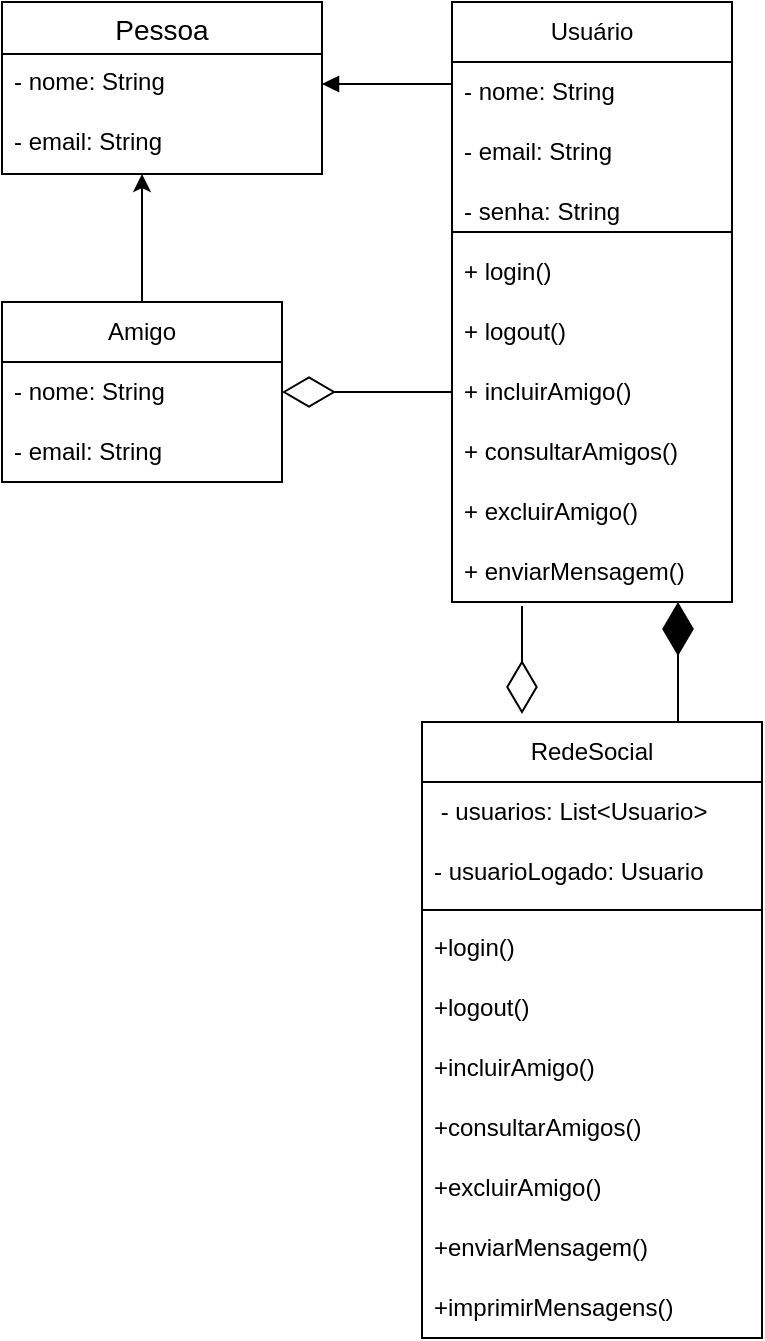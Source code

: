 <mxfile version="21.4.0" type="device">
  <diagram name="Página-1" id="hvqy58FeVaDaK_CAs4mx">
    <mxGraphModel dx="1434" dy="796" grid="1" gridSize="10" guides="1" tooltips="1" connect="1" arrows="1" fold="1" page="1" pageScale="1" pageWidth="827" pageHeight="1169" math="0" shadow="0">
      <root>
        <mxCell id="0" />
        <mxCell id="1" parent="0" />
        <mxCell id="HKCrg80I393DkWLDX_sg-2" value="Usuário" style="swimlane;fontStyle=0;childLayout=stackLayout;horizontal=1;startSize=30;horizontalStack=0;resizeParent=1;resizeParentMax=0;resizeLast=0;collapsible=1;marginBottom=0;whiteSpace=wrap;html=1;" parent="1" vertex="1">
          <mxGeometry x="325" y="40" width="140" height="300" as="geometry" />
        </mxCell>
        <mxCell id="HKCrg80I393DkWLDX_sg-4" value="- nome: String" style="text;strokeColor=none;fillColor=none;align=left;verticalAlign=middle;spacingLeft=4;spacingRight=4;overflow=hidden;points=[[0,0.5],[1,0.5]];portConstraint=eastwest;rotatable=0;whiteSpace=wrap;html=1;" parent="HKCrg80I393DkWLDX_sg-2" vertex="1">
          <mxGeometry y="30" width="140" height="30" as="geometry" />
        </mxCell>
        <mxCell id="HKCrg80I393DkWLDX_sg-3" value="- email: String" style="text;strokeColor=none;fillColor=none;align=left;verticalAlign=middle;spacingLeft=4;spacingRight=4;overflow=hidden;points=[[0,0.5],[1,0.5]];portConstraint=eastwest;rotatable=0;whiteSpace=wrap;html=1;" parent="HKCrg80I393DkWLDX_sg-2" vertex="1">
          <mxGeometry y="60" width="140" height="30" as="geometry" />
        </mxCell>
        <mxCell id="HKCrg80I393DkWLDX_sg-5" value="- senha: String" style="text;strokeColor=none;fillColor=none;align=left;verticalAlign=middle;spacingLeft=4;spacingRight=4;overflow=hidden;points=[[0,0.5],[1,0.5]];portConstraint=eastwest;rotatable=0;whiteSpace=wrap;html=1;" parent="HKCrg80I393DkWLDX_sg-2" vertex="1">
          <mxGeometry y="90" width="140" height="30" as="geometry" />
        </mxCell>
        <mxCell id="0C8IoPayfzaipQbBHL8u-4" value="" style="endArrow=none;html=1;rounded=0;entryX=0;entryY=0.833;entryDx=0;entryDy=0;entryPerimeter=0;exitX=1;exitY=0.833;exitDx=0;exitDy=0;exitPerimeter=0;" edge="1" parent="HKCrg80I393DkWLDX_sg-2" source="HKCrg80I393DkWLDX_sg-5" target="HKCrg80I393DkWLDX_sg-5">
          <mxGeometry width="50" height="50" relative="1" as="geometry">
            <mxPoint x="20" y="140" as="sourcePoint" />
            <mxPoint x="80" y="100" as="targetPoint" />
          </mxGeometry>
        </mxCell>
        <mxCell id="0C8IoPayfzaipQbBHL8u-1" value="+ login() " style="text;strokeColor=none;fillColor=none;align=left;verticalAlign=middle;spacingLeft=4;spacingRight=4;overflow=hidden;points=[[0,0.5],[1,0.5]];portConstraint=eastwest;rotatable=0;whiteSpace=wrap;html=1;" vertex="1" parent="HKCrg80I393DkWLDX_sg-2">
          <mxGeometry y="120" width="140" height="30" as="geometry" />
        </mxCell>
        <mxCell id="0C8IoPayfzaipQbBHL8u-2" value="+ logout()  " style="text;strokeColor=none;fillColor=none;align=left;verticalAlign=middle;spacingLeft=4;spacingRight=4;overflow=hidden;points=[[0,0.5],[1,0.5]];portConstraint=eastwest;rotatable=0;whiteSpace=wrap;html=1;" vertex="1" parent="HKCrg80I393DkWLDX_sg-2">
          <mxGeometry y="150" width="140" height="30" as="geometry" />
        </mxCell>
        <mxCell id="0C8IoPayfzaipQbBHL8u-3" value="+ incluirAmigo()" style="text;strokeColor=none;fillColor=none;align=left;verticalAlign=middle;spacingLeft=4;spacingRight=4;overflow=hidden;points=[[0,0.5],[1,0.5]];portConstraint=eastwest;rotatable=0;whiteSpace=wrap;html=1;" vertex="1" parent="HKCrg80I393DkWLDX_sg-2">
          <mxGeometry y="180" width="140" height="30" as="geometry" />
        </mxCell>
        <mxCell id="0C8IoPayfzaipQbBHL8u-12" value="+ consultarAmigos()" style="text;strokeColor=none;fillColor=none;align=left;verticalAlign=middle;spacingLeft=4;spacingRight=4;overflow=hidden;points=[[0,0.5],[1,0.5]];portConstraint=eastwest;rotatable=0;whiteSpace=wrap;html=1;" vertex="1" parent="HKCrg80I393DkWLDX_sg-2">
          <mxGeometry y="210" width="140" height="30" as="geometry" />
        </mxCell>
        <mxCell id="0C8IoPayfzaipQbBHL8u-11" value="+ excluirAmigo() " style="text;strokeColor=none;fillColor=none;align=left;verticalAlign=middle;spacingLeft=4;spacingRight=4;overflow=hidden;points=[[0,0.5],[1,0.5]];portConstraint=eastwest;rotatable=0;whiteSpace=wrap;html=1;" vertex="1" parent="HKCrg80I393DkWLDX_sg-2">
          <mxGeometry y="240" width="140" height="30" as="geometry" />
        </mxCell>
        <mxCell id="0C8IoPayfzaipQbBHL8u-10" value="+ enviarMensagem()" style="text;strokeColor=none;fillColor=none;align=left;verticalAlign=middle;spacingLeft=4;spacingRight=4;overflow=hidden;points=[[0,0.5],[1,0.5]];portConstraint=eastwest;rotatable=0;whiteSpace=wrap;html=1;" vertex="1" parent="HKCrg80I393DkWLDX_sg-2">
          <mxGeometry y="270" width="140" height="30" as="geometry" />
        </mxCell>
        <mxCell id="0C8IoPayfzaipQbBHL8u-47" style="edgeStyle=orthogonalEdgeStyle;rounded=0;orthogonalLoop=1;jettySize=auto;html=1;exitX=0.5;exitY=0;exitDx=0;exitDy=0;" edge="1" parent="1" source="0C8IoPayfzaipQbBHL8u-13" target="0C8IoPayfzaipQbBHL8u-38">
          <mxGeometry relative="1" as="geometry">
            <Array as="points">
              <mxPoint x="170" y="150" />
              <mxPoint x="170" y="150" />
            </Array>
          </mxGeometry>
        </mxCell>
        <mxCell id="0C8IoPayfzaipQbBHL8u-13" value="Amigo" style="swimlane;fontStyle=0;childLayout=stackLayout;horizontal=1;startSize=30;horizontalStack=0;resizeParent=1;resizeParentMax=0;resizeLast=0;collapsible=1;marginBottom=0;whiteSpace=wrap;html=1;" vertex="1" parent="1">
          <mxGeometry x="100" y="190" width="140" height="90" as="geometry" />
        </mxCell>
        <mxCell id="0C8IoPayfzaipQbBHL8u-14" value="- nome: String " style="text;strokeColor=none;fillColor=none;align=left;verticalAlign=middle;spacingLeft=4;spacingRight=4;overflow=hidden;points=[[0,0.5],[1,0.5]];portConstraint=eastwest;rotatable=0;whiteSpace=wrap;html=1;" vertex="1" parent="0C8IoPayfzaipQbBHL8u-13">
          <mxGeometry y="30" width="140" height="30" as="geometry" />
        </mxCell>
        <mxCell id="0C8IoPayfzaipQbBHL8u-15" value="- email: String " style="text;strokeColor=none;fillColor=none;align=left;verticalAlign=middle;spacingLeft=4;spacingRight=4;overflow=hidden;points=[[0,0.5],[1,0.5]];portConstraint=eastwest;rotatable=0;whiteSpace=wrap;html=1;" vertex="1" parent="0C8IoPayfzaipQbBHL8u-13">
          <mxGeometry y="60" width="140" height="30" as="geometry" />
        </mxCell>
        <mxCell id="0C8IoPayfzaipQbBHL8u-25" value=" RedeSocial " style="swimlane;fontStyle=0;childLayout=stackLayout;horizontal=1;startSize=30;horizontalStack=0;resizeParent=1;resizeParentMax=0;resizeLast=0;collapsible=1;marginBottom=0;whiteSpace=wrap;html=1;" vertex="1" parent="1">
          <mxGeometry x="310" y="400" width="170" height="308" as="geometry" />
        </mxCell>
        <mxCell id="0C8IoPayfzaipQbBHL8u-26" value="&amp;nbsp;- usuarios: List&amp;lt;Usuario&amp;gt;" style="text;strokeColor=none;fillColor=none;align=left;verticalAlign=middle;spacingLeft=4;spacingRight=4;overflow=hidden;points=[[0,0.5],[1,0.5]];portConstraint=eastwest;rotatable=0;whiteSpace=wrap;html=1;" vertex="1" parent="0C8IoPayfzaipQbBHL8u-25">
          <mxGeometry y="30" width="170" height="30" as="geometry" />
        </mxCell>
        <mxCell id="0C8IoPayfzaipQbBHL8u-27" value="- usuarioLogado: Usuario" style="text;strokeColor=none;fillColor=none;align=left;verticalAlign=middle;spacingLeft=4;spacingRight=4;overflow=hidden;points=[[0,0.5],[1,0.5]];portConstraint=eastwest;rotatable=0;whiteSpace=wrap;html=1;" vertex="1" parent="0C8IoPayfzaipQbBHL8u-25">
          <mxGeometry y="60" width="170" height="30" as="geometry" />
        </mxCell>
        <mxCell id="0C8IoPayfzaipQbBHL8u-35" value="" style="line;strokeWidth=1;fillColor=none;align=left;verticalAlign=middle;spacingTop=-1;spacingLeft=3;spacingRight=3;rotatable=0;labelPosition=right;points=[];portConstraint=eastwest;strokeColor=inherit;" vertex="1" parent="0C8IoPayfzaipQbBHL8u-25">
          <mxGeometry y="90" width="170" height="8" as="geometry" />
        </mxCell>
        <mxCell id="0C8IoPayfzaipQbBHL8u-28" value="+login() " style="text;strokeColor=none;fillColor=none;align=left;verticalAlign=middle;spacingLeft=4;spacingRight=4;overflow=hidden;points=[[0,0.5],[1,0.5]];portConstraint=eastwest;rotatable=0;whiteSpace=wrap;html=1;" vertex="1" parent="0C8IoPayfzaipQbBHL8u-25">
          <mxGeometry y="98" width="170" height="30" as="geometry" />
        </mxCell>
        <mxCell id="0C8IoPayfzaipQbBHL8u-30" value="+logout()" style="text;strokeColor=none;fillColor=none;align=left;verticalAlign=middle;spacingLeft=4;spacingRight=4;overflow=hidden;points=[[0,0.5],[1,0.5]];portConstraint=eastwest;rotatable=0;whiteSpace=wrap;html=1;" vertex="1" parent="0C8IoPayfzaipQbBHL8u-25">
          <mxGeometry y="128" width="170" height="30" as="geometry" />
        </mxCell>
        <mxCell id="0C8IoPayfzaipQbBHL8u-33" value="+incluirAmigo()" style="text;strokeColor=none;fillColor=none;align=left;verticalAlign=middle;spacingLeft=4;spacingRight=4;overflow=hidden;points=[[0,0.5],[1,0.5]];portConstraint=eastwest;rotatable=0;whiteSpace=wrap;html=1;" vertex="1" parent="0C8IoPayfzaipQbBHL8u-25">
          <mxGeometry y="158" width="170" height="30" as="geometry" />
        </mxCell>
        <mxCell id="0C8IoPayfzaipQbBHL8u-32" value="+consultarAmigos()" style="text;strokeColor=none;fillColor=none;align=left;verticalAlign=middle;spacingLeft=4;spacingRight=4;overflow=hidden;points=[[0,0.5],[1,0.5]];portConstraint=eastwest;rotatable=0;whiteSpace=wrap;html=1;" vertex="1" parent="0C8IoPayfzaipQbBHL8u-25">
          <mxGeometry y="188" width="170" height="30" as="geometry" />
        </mxCell>
        <mxCell id="0C8IoPayfzaipQbBHL8u-31" value=" +excluirAmigo()  " style="text;strokeColor=none;fillColor=none;align=left;verticalAlign=middle;spacingLeft=4;spacingRight=4;overflow=hidden;points=[[0,0.5],[1,0.5]];portConstraint=eastwest;rotatable=0;whiteSpace=wrap;html=1;" vertex="1" parent="0C8IoPayfzaipQbBHL8u-25">
          <mxGeometry y="218" width="170" height="30" as="geometry" />
        </mxCell>
        <mxCell id="0C8IoPayfzaipQbBHL8u-29" value="+enviarMensagem()  " style="text;strokeColor=none;fillColor=none;align=left;verticalAlign=middle;spacingLeft=4;spacingRight=4;overflow=hidden;points=[[0,0.5],[1,0.5]];portConstraint=eastwest;rotatable=0;whiteSpace=wrap;html=1;" vertex="1" parent="0C8IoPayfzaipQbBHL8u-25">
          <mxGeometry y="248" width="170" height="30" as="geometry" />
        </mxCell>
        <mxCell id="0C8IoPayfzaipQbBHL8u-34" value="+imprimirMensagens()" style="text;strokeColor=none;fillColor=none;align=left;verticalAlign=middle;spacingLeft=4;spacingRight=4;overflow=hidden;points=[[0,0.5],[1,0.5]];portConstraint=eastwest;rotatable=0;whiteSpace=wrap;html=1;" vertex="1" parent="0C8IoPayfzaipQbBHL8u-25">
          <mxGeometry y="278" width="170" height="30" as="geometry" />
        </mxCell>
        <mxCell id="0C8IoPayfzaipQbBHL8u-36" value="Pessoa" style="swimlane;fontStyle=0;childLayout=stackLayout;horizontal=1;startSize=26;horizontalStack=0;resizeParent=1;resizeParentMax=0;resizeLast=0;collapsible=1;marginBottom=0;align=center;fontSize=14;" vertex="1" parent="1">
          <mxGeometry x="100" y="40" width="160" height="86" as="geometry" />
        </mxCell>
        <mxCell id="0C8IoPayfzaipQbBHL8u-37" value="- nome: String " style="text;strokeColor=none;fillColor=none;spacingLeft=4;spacingRight=4;overflow=hidden;rotatable=0;points=[[0,0.5],[1,0.5]];portConstraint=eastwest;fontSize=12;whiteSpace=wrap;html=1;" vertex="1" parent="0C8IoPayfzaipQbBHL8u-36">
          <mxGeometry y="26" width="160" height="30" as="geometry" />
        </mxCell>
        <mxCell id="0C8IoPayfzaipQbBHL8u-38" value="- email: String " style="text;strokeColor=none;fillColor=none;spacingLeft=4;spacingRight=4;overflow=hidden;rotatable=0;points=[[0,0.5],[1,0.5]];portConstraint=eastwest;fontSize=12;whiteSpace=wrap;html=1;" vertex="1" parent="0C8IoPayfzaipQbBHL8u-36">
          <mxGeometry y="56" width="160" height="30" as="geometry" />
        </mxCell>
        <mxCell id="0C8IoPayfzaipQbBHL8u-52" value="" style="endArrow=block;endFill=1;html=1;edgeStyle=orthogonalEdgeStyle;align=left;verticalAlign=top;rounded=0;entryX=1;entryY=0.5;entryDx=0;entryDy=0;exitX=0;exitY=0.5;exitDx=0;exitDy=0;" edge="1" parent="1" source="HKCrg80I393DkWLDX_sg-4" target="0C8IoPayfzaipQbBHL8u-37">
          <mxGeometry x="-1" relative="1" as="geometry">
            <mxPoint x="320" y="80" as="sourcePoint" />
            <mxPoint x="490" y="240" as="targetPoint" />
            <Array as="points">
              <mxPoint x="325" y="81" />
            </Array>
          </mxGeometry>
        </mxCell>
        <mxCell id="0C8IoPayfzaipQbBHL8u-54" value="" style="endArrow=diamondThin;endFill=0;endSize=24;html=1;rounded=0;entryX=1;entryY=0.5;entryDx=0;entryDy=0;exitX=0;exitY=0.5;exitDx=0;exitDy=0;" edge="1" parent="1" source="0C8IoPayfzaipQbBHL8u-3" target="0C8IoPayfzaipQbBHL8u-14">
          <mxGeometry width="160" relative="1" as="geometry">
            <mxPoint x="110" y="330" as="sourcePoint" />
            <mxPoint x="270" y="330" as="targetPoint" />
          </mxGeometry>
        </mxCell>
        <mxCell id="0C8IoPayfzaipQbBHL8u-58" value="" style="endArrow=diamondThin;endFill=1;endSize=24;html=1;rounded=0;" edge="1" parent="1">
          <mxGeometry width="160" relative="1" as="geometry">
            <mxPoint x="438" y="400" as="sourcePoint" />
            <mxPoint x="438" y="340" as="targetPoint" />
            <Array as="points" />
          </mxGeometry>
        </mxCell>
        <mxCell id="0C8IoPayfzaipQbBHL8u-59" value="" style="endArrow=diamondThin;endFill=0;endSize=24;html=1;rounded=0;exitX=0.25;exitY=1.067;exitDx=0;exitDy=0;exitPerimeter=0;entryX=0.294;entryY=-0.013;entryDx=0;entryDy=0;entryPerimeter=0;" edge="1" parent="1" source="0C8IoPayfzaipQbBHL8u-10" target="0C8IoPayfzaipQbBHL8u-25">
          <mxGeometry width="160" relative="1" as="geometry">
            <mxPoint x="330" y="340" as="sourcePoint" />
            <mxPoint x="361" y="390" as="targetPoint" />
          </mxGeometry>
        </mxCell>
      </root>
    </mxGraphModel>
  </diagram>
</mxfile>
